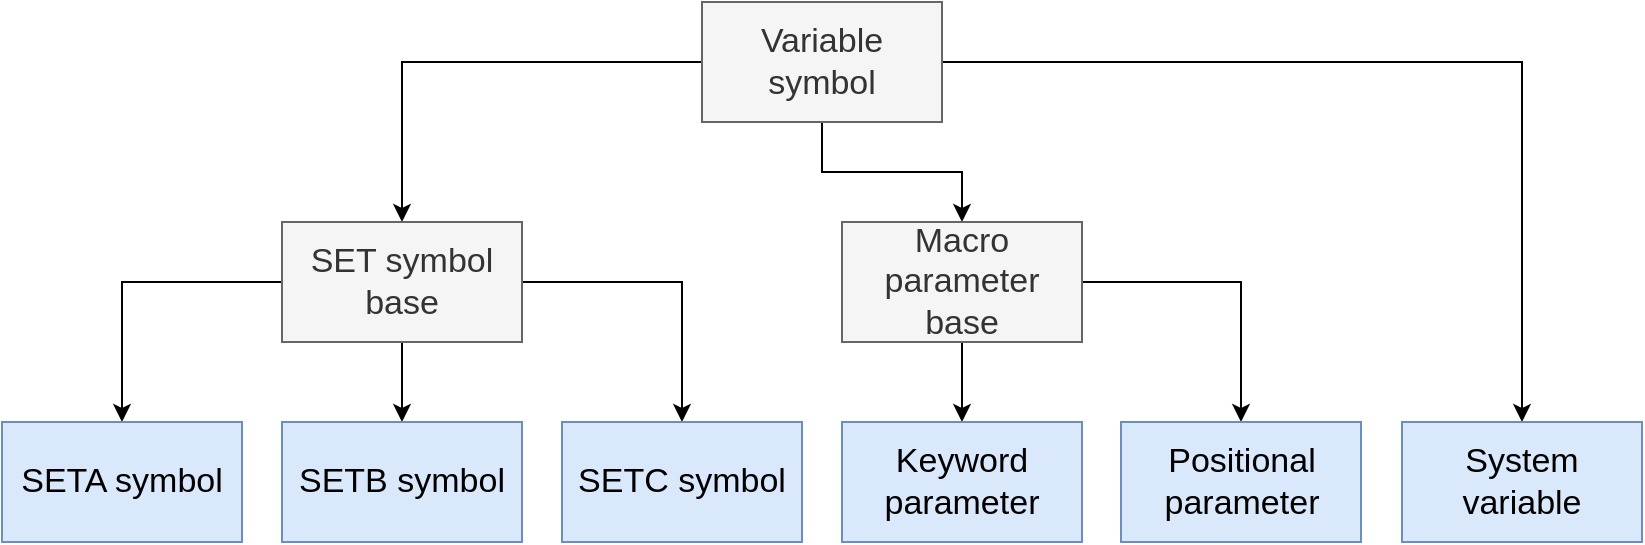 <mxfile version="12.7.8" type="device"><diagram id="OxrkVTOXRc2PCHkFEP3r" name="Page-1"><mxGraphModel dx="1422" dy="714" grid="1" gridSize="10" guides="1" tooltips="1" connect="1" arrows="1" fold="1" page="1" pageScale="1" pageWidth="900" pageHeight="400" math="0" shadow="0"><root><mxCell id="0"/><mxCell id="1" parent="0"/><mxCell id="h47QSxq-r26i-hsWXq_D-16" style="edgeStyle=orthogonalEdgeStyle;rounded=0;orthogonalLoop=1;jettySize=auto;html=1;entryX=0.5;entryY=0;entryDx=0;entryDy=0;" edge="1" parent="1" source="-FchRZTKUTh4OarzW0b_-16" target="-FchRZTKUTh4OarzW0b_-36"><mxGeometry relative="1" as="geometry"/></mxCell><mxCell id="h47QSxq-r26i-hsWXq_D-17" style="edgeStyle=orthogonalEdgeStyle;rounded=0;orthogonalLoop=1;jettySize=auto;html=1;entryX=0.5;entryY=0;entryDx=0;entryDy=0;" edge="1" parent="1" source="-FchRZTKUTh4OarzW0b_-16" target="-FchRZTKUTh4OarzW0b_-32"><mxGeometry relative="1" as="geometry"/></mxCell><mxCell id="h47QSxq-r26i-hsWXq_D-18" value="" style="edgeStyle=orthogonalEdgeStyle;rounded=0;orthogonalLoop=1;jettySize=auto;html=1;" edge="1" parent="1" source="-FchRZTKUTh4OarzW0b_-16" target="-FchRZTKUTh4OarzW0b_-34"><mxGeometry relative="1" as="geometry"/></mxCell><mxCell id="-FchRZTKUTh4OarzW0b_-16" value="Variable symbol" style="rounded=0;whiteSpace=wrap;html=1;fontSize=17;fillColor=#f5f5f5;strokeColor=#666666;fontColor=#333333;" parent="1" vertex="1"><mxGeometry x="390" y="60" width="120" height="60" as="geometry"/></mxCell><mxCell id="h47QSxq-r26i-hsWXq_D-13" value="" style="edgeStyle=orthogonalEdgeStyle;rounded=0;orthogonalLoop=1;jettySize=auto;html=1;" edge="1" parent="1" source="-FchRZTKUTh4OarzW0b_-36" target="h47QSxq-r26i-hsWXq_D-12"><mxGeometry relative="1" as="geometry"/></mxCell><mxCell id="h47QSxq-r26i-hsWXq_D-15" value="" style="edgeStyle=orthogonalEdgeStyle;rounded=0;orthogonalLoop=1;jettySize=auto;html=1;" edge="1" parent="1" source="-FchRZTKUTh4OarzW0b_-36" target="h47QSxq-r26i-hsWXq_D-14"><mxGeometry relative="1" as="geometry"/></mxCell><mxCell id="-FchRZTKUTh4OarzW0b_-36" value="Macro parameter base" style="rounded=0;whiteSpace=wrap;html=1;fontSize=17;fillColor=#f5f5f5;strokeColor=#666666;fontColor=#333333;" parent="1" vertex="1"><mxGeometry x="460" y="170" width="120" height="60" as="geometry"/></mxCell><mxCell id="h47QSxq-r26i-hsWXq_D-14" value="Positional parameter" style="rounded=0;whiteSpace=wrap;html=1;fontSize=17;fillColor=#dae8fc;strokeColor=#6c8ebf;" vertex="1" parent="1"><mxGeometry x="599.5" y="270" width="120" height="60" as="geometry"/></mxCell><mxCell id="h47QSxq-r26i-hsWXq_D-12" value="Keyword parameter" style="rounded=0;whiteSpace=wrap;html=1;fontSize=17;fillColor=#dae8fc;strokeColor=#6c8ebf;" vertex="1" parent="1"><mxGeometry x="460" y="270" width="120" height="60" as="geometry"/></mxCell><mxCell id="-FchRZTKUTh4OarzW0b_-34" value="System variable" style="rounded=0;whiteSpace=wrap;html=1;fontSize=17;fillColor=#dae8fc;strokeColor=#6c8ebf;" parent="1" vertex="1"><mxGeometry x="740" y="270" width="120" height="60" as="geometry"/></mxCell><mxCell id="h47QSxq-r26i-hsWXq_D-2" value="" style="edgeStyle=orthogonalEdgeStyle;rounded=0;orthogonalLoop=1;jettySize=auto;html=1;" edge="1" parent="1" source="-FchRZTKUTh4OarzW0b_-32" target="h47QSxq-r26i-hsWXq_D-1"><mxGeometry relative="1" as="geometry"/></mxCell><mxCell id="h47QSxq-r26i-hsWXq_D-5" value="" style="edgeStyle=orthogonalEdgeStyle;rounded=0;orthogonalLoop=1;jettySize=auto;html=1;" edge="1" parent="1" source="-FchRZTKUTh4OarzW0b_-32" target="h47QSxq-r26i-hsWXq_D-4"><mxGeometry relative="1" as="geometry"/></mxCell><mxCell id="h47QSxq-r26i-hsWXq_D-8" value="" style="edgeStyle=orthogonalEdgeStyle;rounded=0;orthogonalLoop=1;jettySize=auto;html=1;" edge="1" parent="1" source="-FchRZTKUTh4OarzW0b_-32" target="h47QSxq-r26i-hsWXq_D-7"><mxGeometry relative="1" as="geometry"/></mxCell><mxCell id="-FchRZTKUTh4OarzW0b_-32" value="SET symbol base" style="rounded=0;whiteSpace=wrap;html=1;fontSize=17;fillColor=#f5f5f5;strokeColor=#666666;fontColor=#333333;" parent="1" vertex="1"><mxGeometry x="180" y="170" width="120" height="60" as="geometry"/></mxCell><mxCell id="h47QSxq-r26i-hsWXq_D-7" value="SETC symbol" style="rounded=0;whiteSpace=wrap;html=1;fontSize=17;fillColor=#dae8fc;strokeColor=#6c8ebf;" vertex="1" parent="1"><mxGeometry x="320" y="270" width="120" height="60" as="geometry"/></mxCell><mxCell id="h47QSxq-r26i-hsWXq_D-4" value="SETB symbol" style="rounded=0;whiteSpace=wrap;html=1;fontSize=17;fillColor=#dae8fc;strokeColor=#6c8ebf;" vertex="1" parent="1"><mxGeometry x="180" y="270" width="120" height="60" as="geometry"/></mxCell><mxCell id="h47QSxq-r26i-hsWXq_D-1" value="SETA symbol" style="rounded=0;whiteSpace=wrap;html=1;fontSize=17;fillColor=#dae8fc;strokeColor=#6c8ebf;" vertex="1" parent="1"><mxGeometry x="40" y="270" width="120" height="60" as="geometry"/></mxCell></root></mxGraphModel></diagram></mxfile>